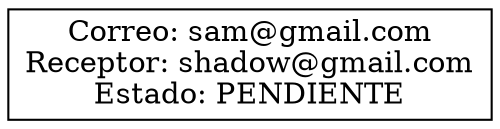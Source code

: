 digraph G {
node [shape=record];
rankdir=LR;
node0 [label="{Correo: sam@gmail.com\nReceptor: shadow@gmail.com\nEstado: PENDIENTE}"];
}

